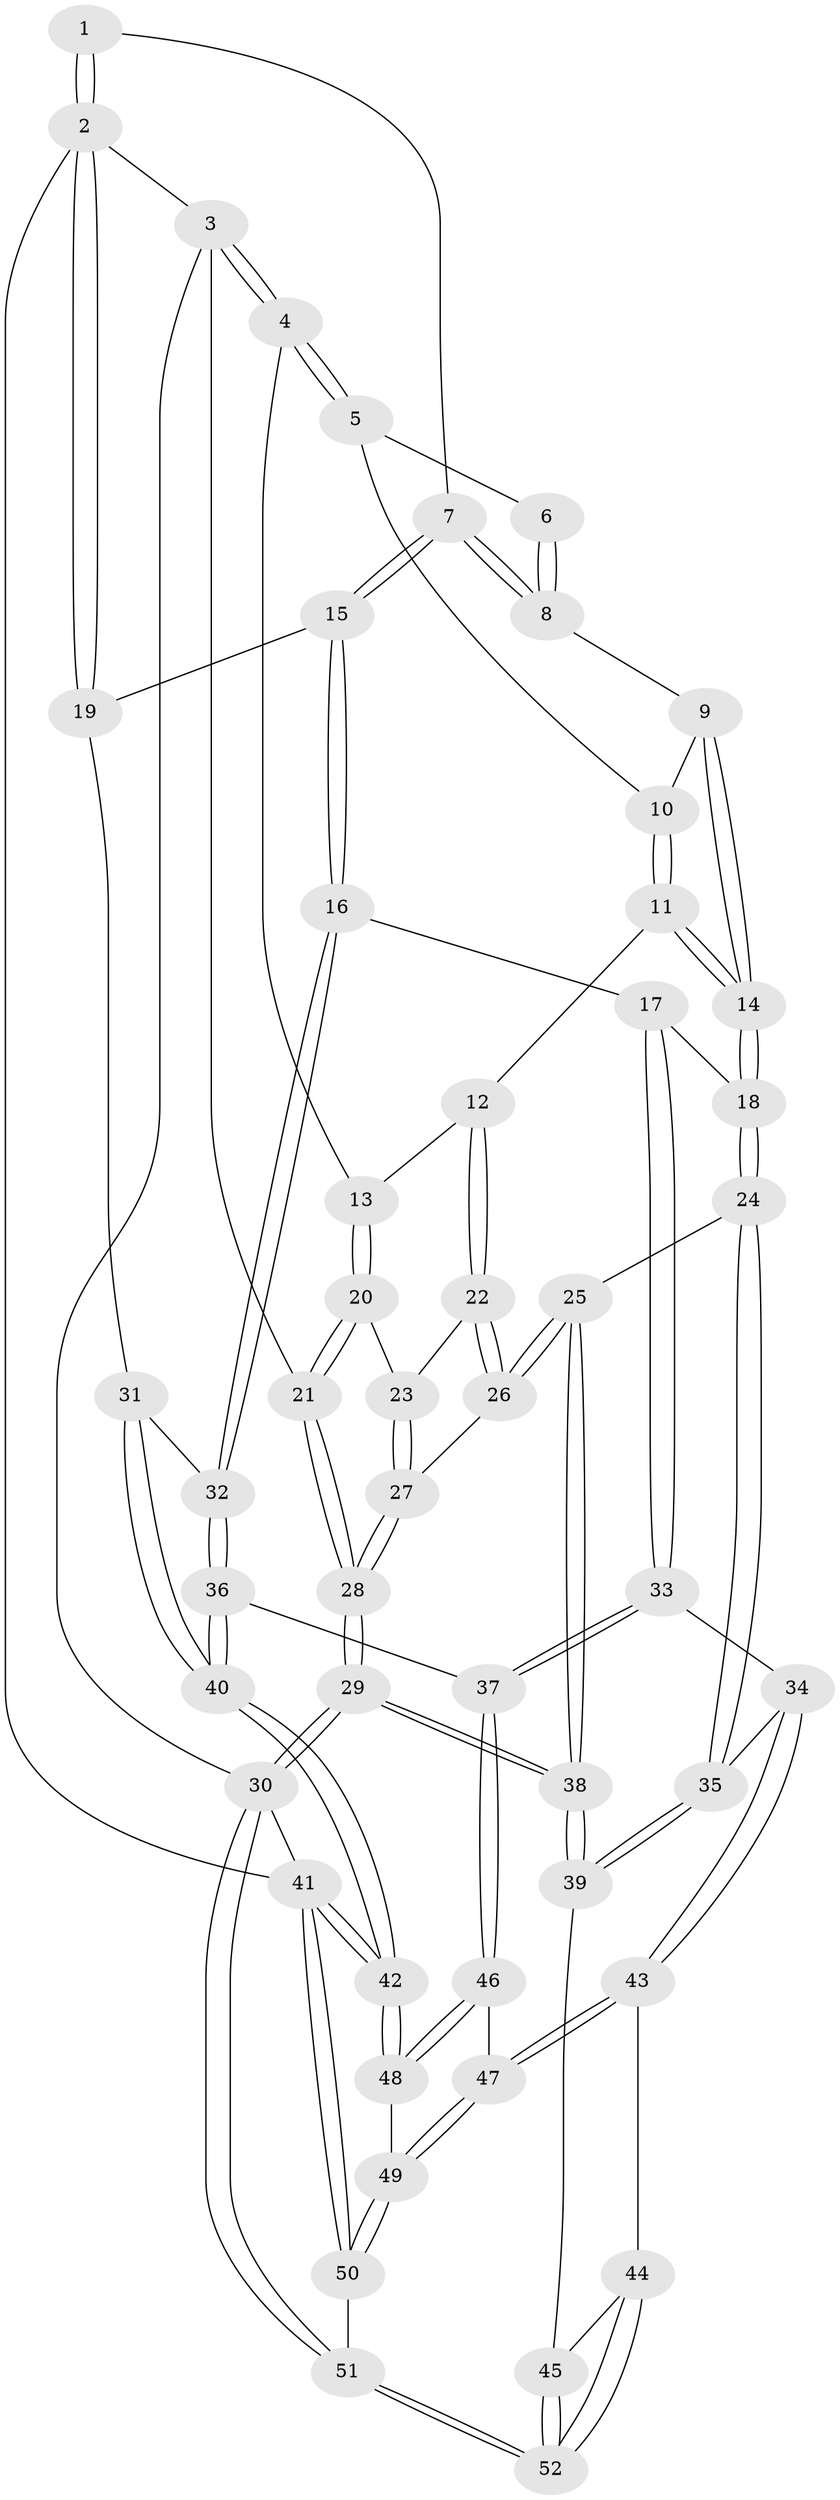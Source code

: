 // coarse degree distribution, {3: 0.65625, 4: 0.25, 6: 0.03125, 5: 0.03125, 2: 0.03125}
// Generated by graph-tools (version 1.1) at 2025/38/03/04/25 23:38:31]
// undirected, 52 vertices, 127 edges
graph export_dot {
  node [color=gray90,style=filled];
  1 [pos="+1+0"];
  2 [pos="+1+0"];
  3 [pos="+0+0"];
  4 [pos="+0+0"];
  5 [pos="+0.470615701464003+0"];
  6 [pos="+0.787194783397071+0"];
  7 [pos="+0.8727242406380853+0.15116093380059237"];
  8 [pos="+0.7540263658428298+0.034905609671931494"];
  9 [pos="+0.6560845180173349+0.10268372109805872"];
  10 [pos="+0.4741495763765691+0"];
  11 [pos="+0.4162312825456263+0.16280278379419794"];
  12 [pos="+0.28633521108034554+0.20485749743953885"];
  13 [pos="+0.24206286513973932+0.14522817577667785"];
  14 [pos="+0.5842051942798195+0.24721745611941567"];
  15 [pos="+0.8901254042368899+0.18088166851972276"];
  16 [pos="+0.7025697243240944+0.34671459088698137"];
  17 [pos="+0.6466985043102406+0.3432748176823552"];
  18 [pos="+0.6308940984054744+0.32607152729019645"];
  19 [pos="+1+0.2157897556665543"];
  20 [pos="+0+0.17868511034783469"];
  21 [pos="+0+0.14454736541852295"];
  22 [pos="+0.2302958072181749+0.3174826720232033"];
  23 [pos="+0.07324553204165515+0.2669566403795205"];
  24 [pos="+0.26199625263450466+0.4338240904965895"];
  25 [pos="+0.24853083549630364+0.42037384694604546"];
  26 [pos="+0.23180245015473142+0.37894574667277003"];
  27 [pos="+0+0.4317553270893362"];
  28 [pos="+0+0.48214996661646586"];
  29 [pos="+0+0.8318020920344236"];
  30 [pos="+0+1"];
  31 [pos="+1+0.42980701697174123"];
  32 [pos="+0.8321365761097497+0.45487473415984825"];
  33 [pos="+0.5972245872900654+0.45494956496229494"];
  34 [pos="+0.4303502994292219+0.6258070031800802"];
  35 [pos="+0.3597166774469447+0.5929553857452408"];
  36 [pos="+0.8170938442724484+0.5913954201478983"];
  37 [pos="+0.7525369669809252+0.6927687785962895"];
  38 [pos="+0+0.826951200833184"];
  39 [pos="+0.08095749491969238+0.7813265097343501"];
  40 [pos="+1+0.6848034995258043"];
  41 [pos="+1+1"];
  42 [pos="+1+1"];
  43 [pos="+0.44189574082121363+0.6500353317003432"];
  44 [pos="+0.39150741783274373+0.7375994560125164"];
  45 [pos="+0.2468793033059381+0.8445547873630733"];
  46 [pos="+0.7384827029469155+0.7609156357483526"];
  47 [pos="+0.6037684168863785+0.7948650409695054"];
  48 [pos="+1+0.9957104854340028"];
  49 [pos="+0.5461612441827968+0.9570493401129256"];
  50 [pos="+0.4590624254250419+1"];
  51 [pos="+0.4352984616288813+1"];
  52 [pos="+0.3537493109215981+0.9570874884591679"];
  1 -- 2;
  1 -- 2;
  1 -- 7;
  2 -- 3;
  2 -- 19;
  2 -- 19;
  2 -- 41;
  3 -- 4;
  3 -- 4;
  3 -- 21;
  3 -- 30;
  4 -- 5;
  4 -- 5;
  4 -- 13;
  5 -- 6;
  5 -- 10;
  6 -- 8;
  6 -- 8;
  7 -- 8;
  7 -- 8;
  7 -- 15;
  7 -- 15;
  8 -- 9;
  9 -- 10;
  9 -- 14;
  9 -- 14;
  10 -- 11;
  10 -- 11;
  11 -- 12;
  11 -- 14;
  11 -- 14;
  12 -- 13;
  12 -- 22;
  12 -- 22;
  13 -- 20;
  13 -- 20;
  14 -- 18;
  14 -- 18;
  15 -- 16;
  15 -- 16;
  15 -- 19;
  16 -- 17;
  16 -- 32;
  16 -- 32;
  17 -- 18;
  17 -- 33;
  17 -- 33;
  18 -- 24;
  18 -- 24;
  19 -- 31;
  20 -- 21;
  20 -- 21;
  20 -- 23;
  21 -- 28;
  21 -- 28;
  22 -- 23;
  22 -- 26;
  22 -- 26;
  23 -- 27;
  23 -- 27;
  24 -- 25;
  24 -- 35;
  24 -- 35;
  25 -- 26;
  25 -- 26;
  25 -- 38;
  25 -- 38;
  26 -- 27;
  27 -- 28;
  27 -- 28;
  28 -- 29;
  28 -- 29;
  29 -- 30;
  29 -- 30;
  29 -- 38;
  29 -- 38;
  30 -- 51;
  30 -- 51;
  30 -- 41;
  31 -- 32;
  31 -- 40;
  31 -- 40;
  32 -- 36;
  32 -- 36;
  33 -- 34;
  33 -- 37;
  33 -- 37;
  34 -- 35;
  34 -- 43;
  34 -- 43;
  35 -- 39;
  35 -- 39;
  36 -- 37;
  36 -- 40;
  36 -- 40;
  37 -- 46;
  37 -- 46;
  38 -- 39;
  38 -- 39;
  39 -- 45;
  40 -- 42;
  40 -- 42;
  41 -- 42;
  41 -- 42;
  41 -- 50;
  41 -- 50;
  42 -- 48;
  42 -- 48;
  43 -- 44;
  43 -- 47;
  43 -- 47;
  44 -- 45;
  44 -- 52;
  44 -- 52;
  45 -- 52;
  45 -- 52;
  46 -- 47;
  46 -- 48;
  46 -- 48;
  47 -- 49;
  47 -- 49;
  48 -- 49;
  49 -- 50;
  49 -- 50;
  50 -- 51;
  51 -- 52;
  51 -- 52;
}
